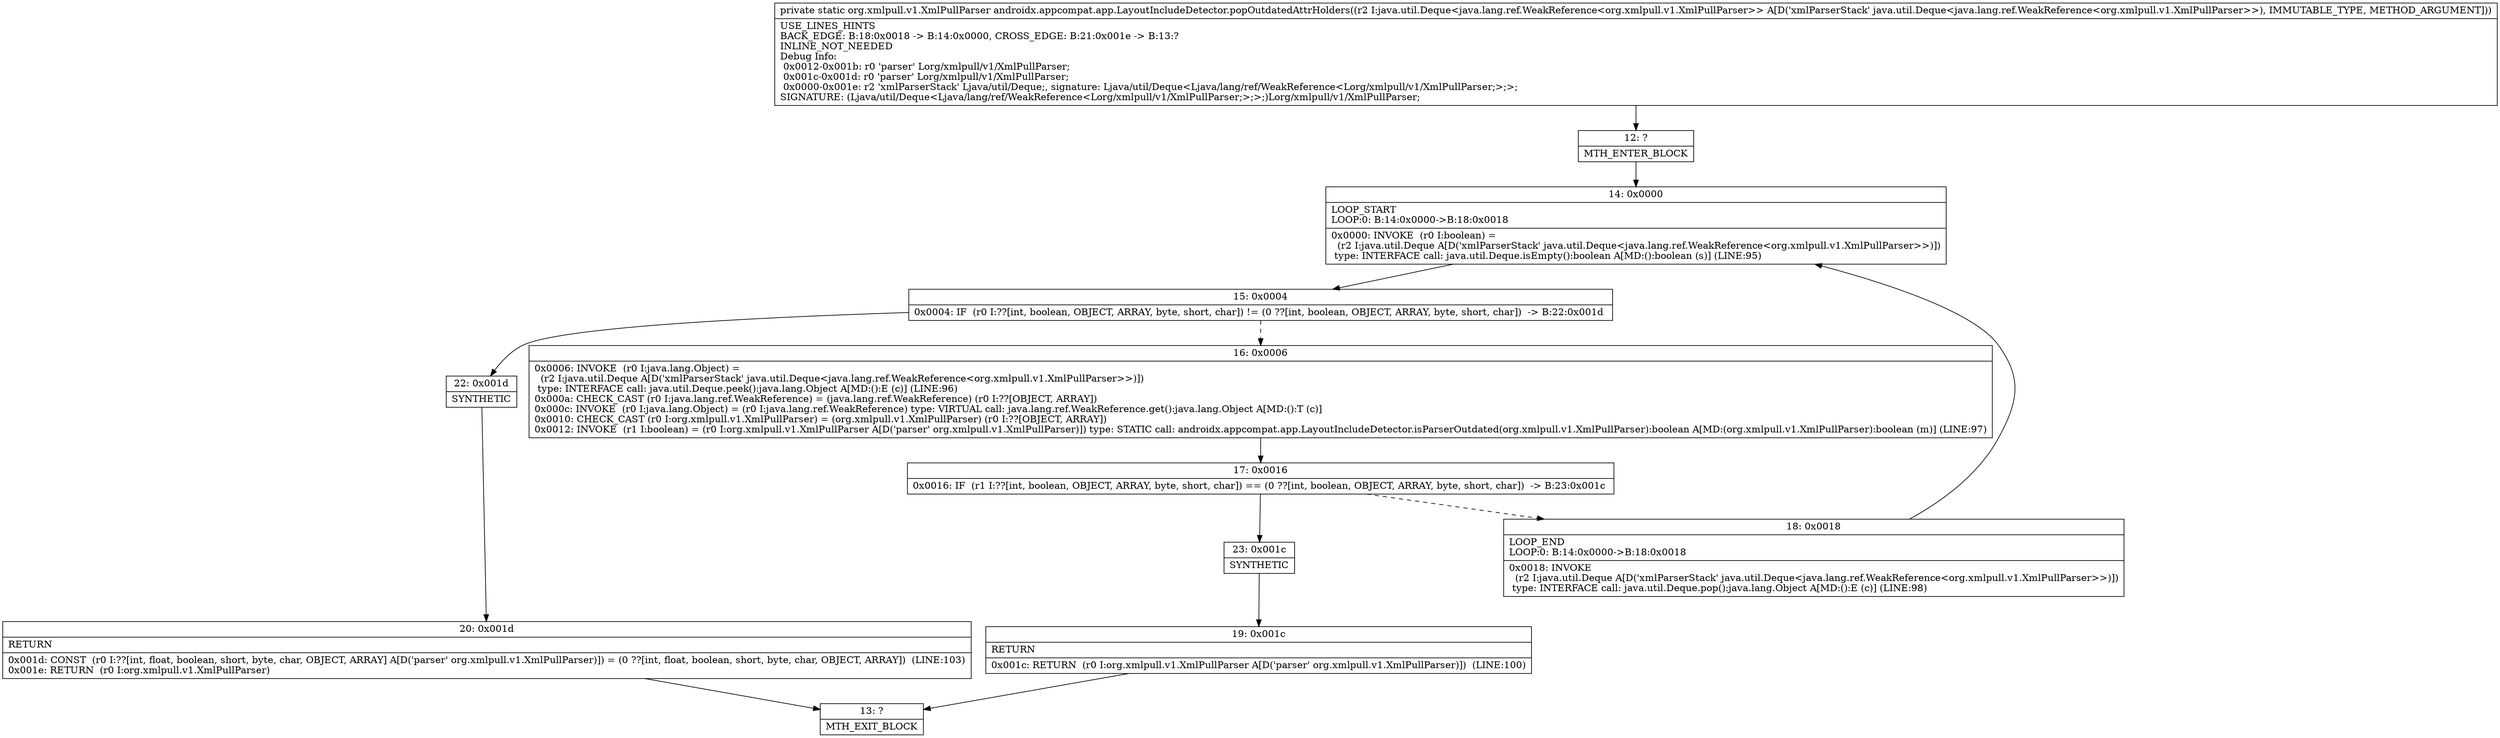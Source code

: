 digraph "CFG forandroidx.appcompat.app.LayoutIncludeDetector.popOutdatedAttrHolders(Ljava\/util\/Deque;)Lorg\/xmlpull\/v1\/XmlPullParser;" {
Node_12 [shape=record,label="{12\:\ ?|MTH_ENTER_BLOCK\l}"];
Node_14 [shape=record,label="{14\:\ 0x0000|LOOP_START\lLOOP:0: B:14:0x0000\-\>B:18:0x0018\l|0x0000: INVOKE  (r0 I:boolean) = \l  (r2 I:java.util.Deque A[D('xmlParserStack' java.util.Deque\<java.lang.ref.WeakReference\<org.xmlpull.v1.XmlPullParser\>\>)])\l type: INTERFACE call: java.util.Deque.isEmpty():boolean A[MD:():boolean (s)] (LINE:95)\l}"];
Node_15 [shape=record,label="{15\:\ 0x0004|0x0004: IF  (r0 I:??[int, boolean, OBJECT, ARRAY, byte, short, char]) != (0 ??[int, boolean, OBJECT, ARRAY, byte, short, char])  \-\> B:22:0x001d \l}"];
Node_16 [shape=record,label="{16\:\ 0x0006|0x0006: INVOKE  (r0 I:java.lang.Object) = \l  (r2 I:java.util.Deque A[D('xmlParserStack' java.util.Deque\<java.lang.ref.WeakReference\<org.xmlpull.v1.XmlPullParser\>\>)])\l type: INTERFACE call: java.util.Deque.peek():java.lang.Object A[MD:():E (c)] (LINE:96)\l0x000a: CHECK_CAST (r0 I:java.lang.ref.WeakReference) = (java.lang.ref.WeakReference) (r0 I:??[OBJECT, ARRAY]) \l0x000c: INVOKE  (r0 I:java.lang.Object) = (r0 I:java.lang.ref.WeakReference) type: VIRTUAL call: java.lang.ref.WeakReference.get():java.lang.Object A[MD:():T (c)]\l0x0010: CHECK_CAST (r0 I:org.xmlpull.v1.XmlPullParser) = (org.xmlpull.v1.XmlPullParser) (r0 I:??[OBJECT, ARRAY]) \l0x0012: INVOKE  (r1 I:boolean) = (r0 I:org.xmlpull.v1.XmlPullParser A[D('parser' org.xmlpull.v1.XmlPullParser)]) type: STATIC call: androidx.appcompat.app.LayoutIncludeDetector.isParserOutdated(org.xmlpull.v1.XmlPullParser):boolean A[MD:(org.xmlpull.v1.XmlPullParser):boolean (m)] (LINE:97)\l}"];
Node_17 [shape=record,label="{17\:\ 0x0016|0x0016: IF  (r1 I:??[int, boolean, OBJECT, ARRAY, byte, short, char]) == (0 ??[int, boolean, OBJECT, ARRAY, byte, short, char])  \-\> B:23:0x001c \l}"];
Node_18 [shape=record,label="{18\:\ 0x0018|LOOP_END\lLOOP:0: B:14:0x0000\-\>B:18:0x0018\l|0x0018: INVOKE  \l  (r2 I:java.util.Deque A[D('xmlParserStack' java.util.Deque\<java.lang.ref.WeakReference\<org.xmlpull.v1.XmlPullParser\>\>)])\l type: INTERFACE call: java.util.Deque.pop():java.lang.Object A[MD:():E (c)] (LINE:98)\l}"];
Node_23 [shape=record,label="{23\:\ 0x001c|SYNTHETIC\l}"];
Node_19 [shape=record,label="{19\:\ 0x001c|RETURN\l|0x001c: RETURN  (r0 I:org.xmlpull.v1.XmlPullParser A[D('parser' org.xmlpull.v1.XmlPullParser)])  (LINE:100)\l}"];
Node_13 [shape=record,label="{13\:\ ?|MTH_EXIT_BLOCK\l}"];
Node_22 [shape=record,label="{22\:\ 0x001d|SYNTHETIC\l}"];
Node_20 [shape=record,label="{20\:\ 0x001d|RETURN\l|0x001d: CONST  (r0 I:??[int, float, boolean, short, byte, char, OBJECT, ARRAY] A[D('parser' org.xmlpull.v1.XmlPullParser)]) = (0 ??[int, float, boolean, short, byte, char, OBJECT, ARRAY])  (LINE:103)\l0x001e: RETURN  (r0 I:org.xmlpull.v1.XmlPullParser) \l}"];
MethodNode[shape=record,label="{private static org.xmlpull.v1.XmlPullParser androidx.appcompat.app.LayoutIncludeDetector.popOutdatedAttrHolders((r2 I:java.util.Deque\<java.lang.ref.WeakReference\<org.xmlpull.v1.XmlPullParser\>\> A[D('xmlParserStack' java.util.Deque\<java.lang.ref.WeakReference\<org.xmlpull.v1.XmlPullParser\>\>), IMMUTABLE_TYPE, METHOD_ARGUMENT]))  | USE_LINES_HINTS\lBACK_EDGE: B:18:0x0018 \-\> B:14:0x0000, CROSS_EDGE: B:21:0x001e \-\> B:13:?\lINLINE_NOT_NEEDED\lDebug Info:\l  0x0012\-0x001b: r0 'parser' Lorg\/xmlpull\/v1\/XmlPullParser;\l  0x001c\-0x001d: r0 'parser' Lorg\/xmlpull\/v1\/XmlPullParser;\l  0x0000\-0x001e: r2 'xmlParserStack' Ljava\/util\/Deque;, signature: Ljava\/util\/Deque\<Ljava\/lang\/ref\/WeakReference\<Lorg\/xmlpull\/v1\/XmlPullParser;\>;\>;\lSIGNATURE: (Ljava\/util\/Deque\<Ljava\/lang\/ref\/WeakReference\<Lorg\/xmlpull\/v1\/XmlPullParser;\>;\>;)Lorg\/xmlpull\/v1\/XmlPullParser;\l}"];
MethodNode -> Node_12;Node_12 -> Node_14;
Node_14 -> Node_15;
Node_15 -> Node_16[style=dashed];
Node_15 -> Node_22;
Node_16 -> Node_17;
Node_17 -> Node_18[style=dashed];
Node_17 -> Node_23;
Node_18 -> Node_14;
Node_23 -> Node_19;
Node_19 -> Node_13;
Node_22 -> Node_20;
Node_20 -> Node_13;
}

